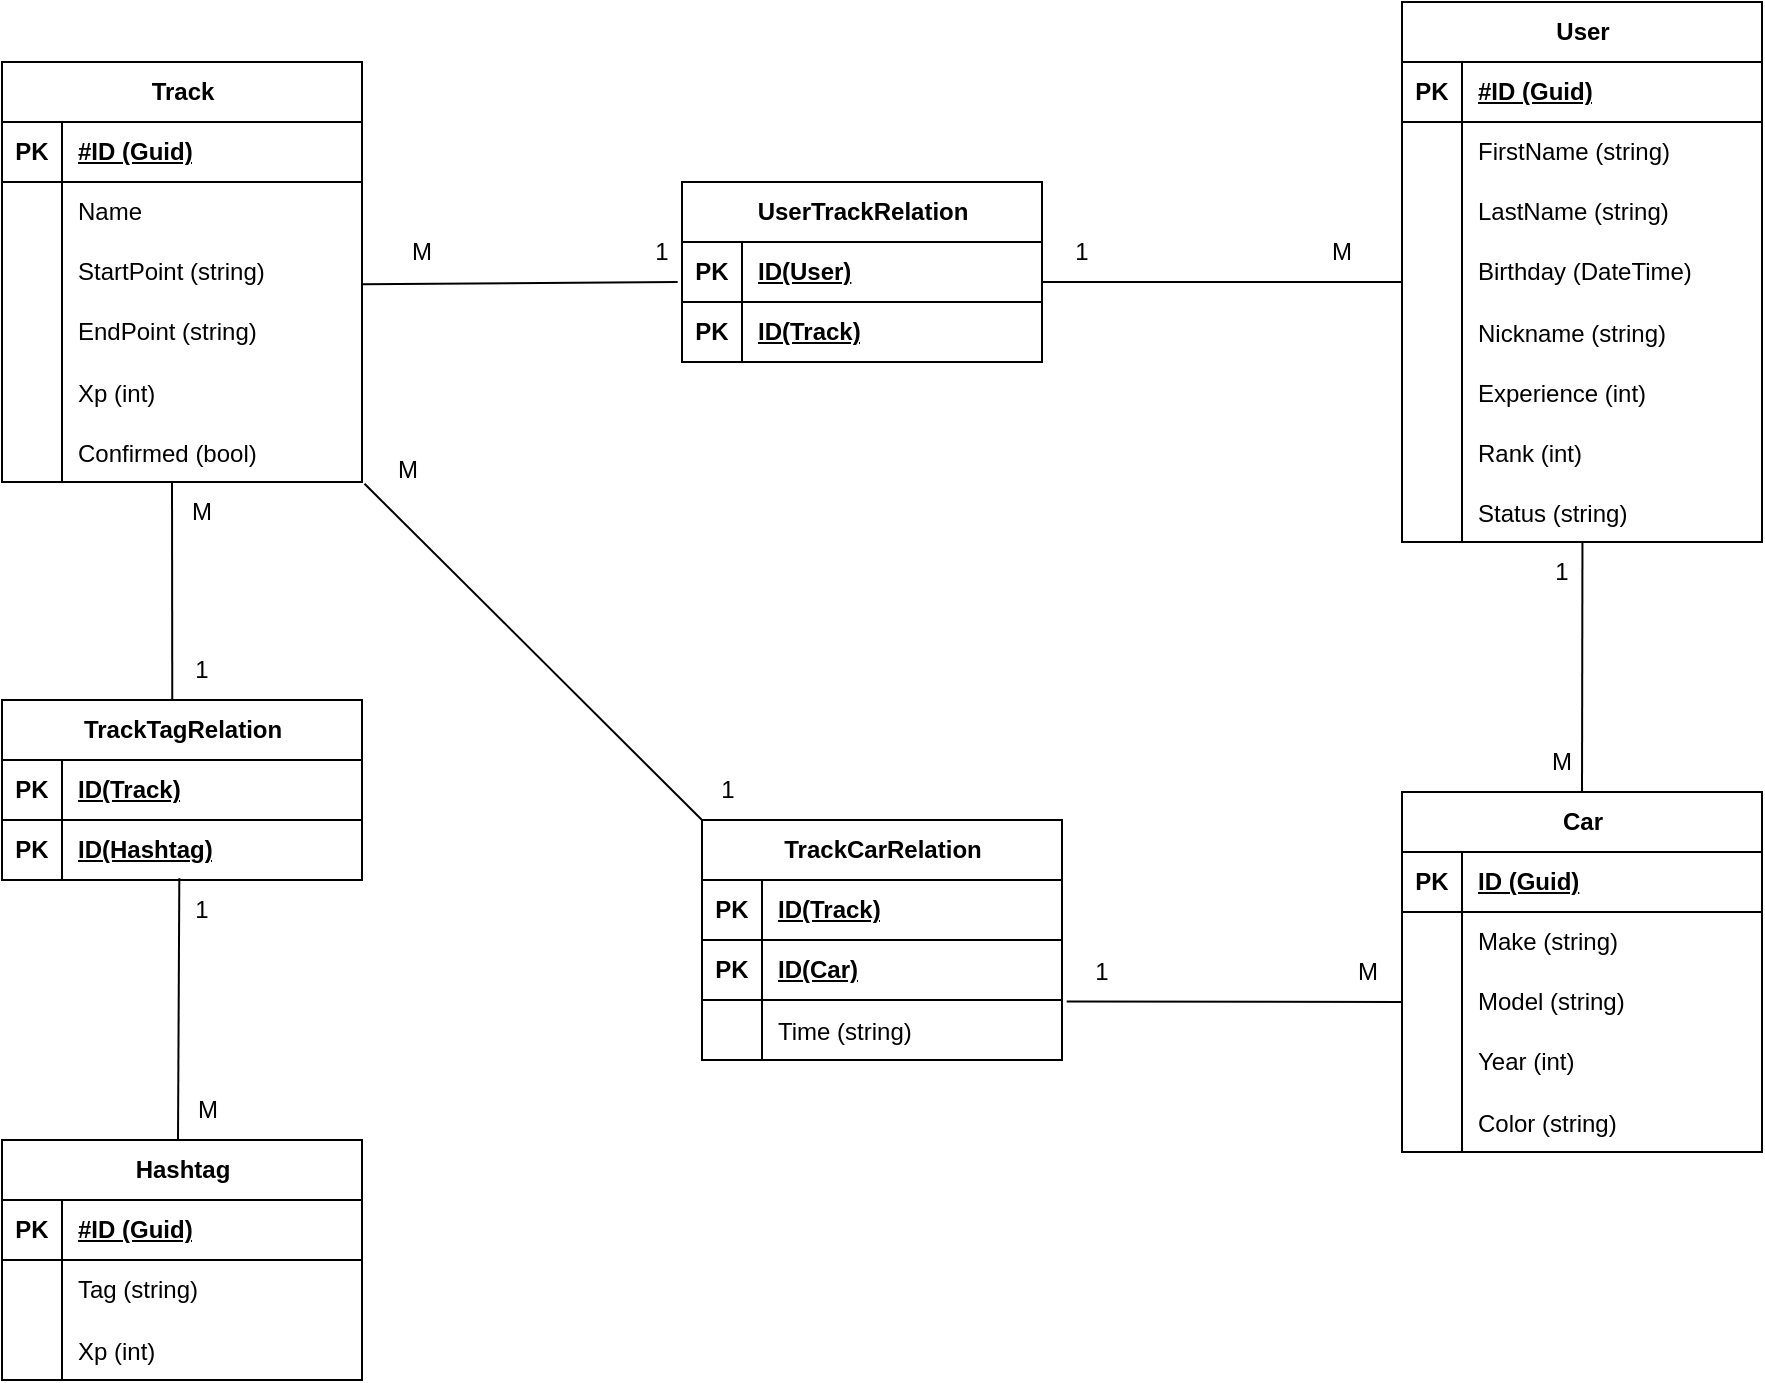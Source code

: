 <mxfile version="22.1.11" type="device">
  <diagram name="Pagină-1" id="ugL_ovDFjnaVIt7tFasv">
    <mxGraphModel dx="1500" dy="757" grid="1" gridSize="10" guides="1" tooltips="1" connect="1" arrows="1" fold="1" page="1" pageScale="1" pageWidth="1654" pageHeight="2336" math="0" shadow="0">
      <root>
        <mxCell id="0" />
        <mxCell id="1" parent="0" />
        <mxCell id="c0thV5aDV56CjZt5dfQd-1" value="User" style="shape=table;startSize=30;container=1;collapsible=1;childLayout=tableLayout;fixedRows=1;rowLines=0;fontStyle=1;align=center;resizeLast=1;html=1;" parent="1" vertex="1">
          <mxGeometry x="1087" y="881" width="180" height="270" as="geometry" />
        </mxCell>
        <mxCell id="c0thV5aDV56CjZt5dfQd-2" value="" style="shape=tableRow;horizontal=0;startSize=0;swimlaneHead=0;swimlaneBody=0;fillColor=none;collapsible=0;dropTarget=0;points=[[0,0.5],[1,0.5]];portConstraint=eastwest;top=0;left=0;right=0;bottom=1;" parent="c0thV5aDV56CjZt5dfQd-1" vertex="1">
          <mxGeometry y="30" width="180" height="30" as="geometry" />
        </mxCell>
        <mxCell id="c0thV5aDV56CjZt5dfQd-3" value="PK" style="shape=partialRectangle;connectable=0;fillColor=none;top=0;left=0;bottom=0;right=0;fontStyle=1;overflow=hidden;whiteSpace=wrap;html=1;" parent="c0thV5aDV56CjZt5dfQd-2" vertex="1">
          <mxGeometry width="30" height="30" as="geometry">
            <mxRectangle width="30" height="30" as="alternateBounds" />
          </mxGeometry>
        </mxCell>
        <mxCell id="c0thV5aDV56CjZt5dfQd-4" value="#ID (Guid)" style="shape=partialRectangle;connectable=0;fillColor=none;top=0;left=0;bottom=0;right=0;align=left;spacingLeft=6;fontStyle=5;overflow=hidden;whiteSpace=wrap;html=1;" parent="c0thV5aDV56CjZt5dfQd-2" vertex="1">
          <mxGeometry x="30" width="150" height="30" as="geometry">
            <mxRectangle width="150" height="30" as="alternateBounds" />
          </mxGeometry>
        </mxCell>
        <mxCell id="c0thV5aDV56CjZt5dfQd-5" value="" style="shape=tableRow;horizontal=0;startSize=0;swimlaneHead=0;swimlaneBody=0;fillColor=none;collapsible=0;dropTarget=0;points=[[0,0.5],[1,0.5]];portConstraint=eastwest;top=0;left=0;right=0;bottom=0;" parent="c0thV5aDV56CjZt5dfQd-1" vertex="1">
          <mxGeometry y="60" width="180" height="30" as="geometry" />
        </mxCell>
        <mxCell id="c0thV5aDV56CjZt5dfQd-6" value="" style="shape=partialRectangle;connectable=0;fillColor=none;top=0;left=0;bottom=0;right=0;editable=1;overflow=hidden;whiteSpace=wrap;html=1;" parent="c0thV5aDV56CjZt5dfQd-5" vertex="1">
          <mxGeometry width="30" height="30" as="geometry">
            <mxRectangle width="30" height="30" as="alternateBounds" />
          </mxGeometry>
        </mxCell>
        <mxCell id="c0thV5aDV56CjZt5dfQd-7" value="FirstName (string)" style="shape=partialRectangle;connectable=0;fillColor=none;top=0;left=0;bottom=0;right=0;align=left;spacingLeft=6;overflow=hidden;whiteSpace=wrap;html=1;" parent="c0thV5aDV56CjZt5dfQd-5" vertex="1">
          <mxGeometry x="30" width="150" height="30" as="geometry">
            <mxRectangle width="150" height="30" as="alternateBounds" />
          </mxGeometry>
        </mxCell>
        <mxCell id="c0thV5aDV56CjZt5dfQd-8" value="" style="shape=tableRow;horizontal=0;startSize=0;swimlaneHead=0;swimlaneBody=0;fillColor=none;collapsible=0;dropTarget=0;points=[[0,0.5],[1,0.5]];portConstraint=eastwest;top=0;left=0;right=0;bottom=0;" parent="c0thV5aDV56CjZt5dfQd-1" vertex="1">
          <mxGeometry y="90" width="180" height="30" as="geometry" />
        </mxCell>
        <mxCell id="c0thV5aDV56CjZt5dfQd-9" value="" style="shape=partialRectangle;connectable=0;fillColor=none;top=0;left=0;bottom=0;right=0;editable=1;overflow=hidden;whiteSpace=wrap;html=1;" parent="c0thV5aDV56CjZt5dfQd-8" vertex="1">
          <mxGeometry width="30" height="30" as="geometry">
            <mxRectangle width="30" height="30" as="alternateBounds" />
          </mxGeometry>
        </mxCell>
        <mxCell id="c0thV5aDV56CjZt5dfQd-10" value="LastName (string)" style="shape=partialRectangle;connectable=0;fillColor=none;top=0;left=0;bottom=0;right=0;align=left;spacingLeft=6;overflow=hidden;whiteSpace=wrap;html=1;" parent="c0thV5aDV56CjZt5dfQd-8" vertex="1">
          <mxGeometry x="30" width="150" height="30" as="geometry">
            <mxRectangle width="150" height="30" as="alternateBounds" />
          </mxGeometry>
        </mxCell>
        <mxCell id="c0thV5aDV56CjZt5dfQd-11" value="" style="shape=tableRow;horizontal=0;startSize=0;swimlaneHead=0;swimlaneBody=0;fillColor=none;collapsible=0;dropTarget=0;points=[[0,0.5],[1,0.5]];portConstraint=eastwest;top=0;left=0;right=0;bottom=0;" parent="c0thV5aDV56CjZt5dfQd-1" vertex="1">
          <mxGeometry y="120" width="180" height="30" as="geometry" />
        </mxCell>
        <mxCell id="c0thV5aDV56CjZt5dfQd-12" value="" style="shape=partialRectangle;connectable=0;fillColor=none;top=0;left=0;bottom=0;right=0;editable=1;overflow=hidden;whiteSpace=wrap;html=1;" parent="c0thV5aDV56CjZt5dfQd-11" vertex="1">
          <mxGeometry width="30" height="30" as="geometry">
            <mxRectangle width="30" height="30" as="alternateBounds" />
          </mxGeometry>
        </mxCell>
        <mxCell id="c0thV5aDV56CjZt5dfQd-13" value="Birthday (DateTime)" style="shape=partialRectangle;connectable=0;fillColor=none;top=0;left=0;bottom=0;right=0;align=left;spacingLeft=6;overflow=hidden;whiteSpace=wrap;html=1;" parent="c0thV5aDV56CjZt5dfQd-11" vertex="1">
          <mxGeometry x="30" width="150" height="30" as="geometry">
            <mxRectangle width="150" height="30" as="alternateBounds" />
          </mxGeometry>
        </mxCell>
        <mxCell id="c0thV5aDV56CjZt5dfQd-14" value="" style="shape=tableRow;horizontal=0;startSize=0;swimlaneHead=0;swimlaneBody=0;fillColor=none;collapsible=0;dropTarget=0;points=[[0,0.5],[1,0.5]];portConstraint=eastwest;top=0;left=0;right=0;bottom=0;" parent="c0thV5aDV56CjZt5dfQd-1" vertex="1">
          <mxGeometry y="150" width="180" height="30" as="geometry" />
        </mxCell>
        <mxCell id="c0thV5aDV56CjZt5dfQd-15" value="" style="shape=partialRectangle;connectable=0;fillColor=none;top=0;left=0;bottom=0;right=0;editable=1;overflow=hidden;" parent="c0thV5aDV56CjZt5dfQd-14" vertex="1">
          <mxGeometry width="30" height="30" as="geometry">
            <mxRectangle width="30" height="30" as="alternateBounds" />
          </mxGeometry>
        </mxCell>
        <mxCell id="c0thV5aDV56CjZt5dfQd-16" value="Nickname (string)" style="shape=partialRectangle;connectable=0;fillColor=none;top=0;left=0;bottom=0;right=0;align=left;spacingLeft=6;overflow=hidden;" parent="c0thV5aDV56CjZt5dfQd-14" vertex="1">
          <mxGeometry x="30" width="150" height="30" as="geometry">
            <mxRectangle width="150" height="30" as="alternateBounds" />
          </mxGeometry>
        </mxCell>
        <mxCell id="c0thV5aDV56CjZt5dfQd-17" value="" style="shape=tableRow;horizontal=0;startSize=0;swimlaneHead=0;swimlaneBody=0;fillColor=none;collapsible=0;dropTarget=0;points=[[0,0.5],[1,0.5]];portConstraint=eastwest;top=0;left=0;right=0;bottom=0;" parent="c0thV5aDV56CjZt5dfQd-1" vertex="1">
          <mxGeometry y="180" width="180" height="30" as="geometry" />
        </mxCell>
        <mxCell id="c0thV5aDV56CjZt5dfQd-18" value="" style="shape=partialRectangle;connectable=0;fillColor=none;top=0;left=0;bottom=0;right=0;editable=1;overflow=hidden;" parent="c0thV5aDV56CjZt5dfQd-17" vertex="1">
          <mxGeometry width="30" height="30" as="geometry">
            <mxRectangle width="30" height="30" as="alternateBounds" />
          </mxGeometry>
        </mxCell>
        <mxCell id="c0thV5aDV56CjZt5dfQd-19" value="Experience (int)" style="shape=partialRectangle;connectable=0;fillColor=none;top=0;left=0;bottom=0;right=0;align=left;spacingLeft=6;overflow=hidden;" parent="c0thV5aDV56CjZt5dfQd-17" vertex="1">
          <mxGeometry x="30" width="150" height="30" as="geometry">
            <mxRectangle width="150" height="30" as="alternateBounds" />
          </mxGeometry>
        </mxCell>
        <mxCell id="c0thV5aDV56CjZt5dfQd-20" value="" style="shape=tableRow;horizontal=0;startSize=0;swimlaneHead=0;swimlaneBody=0;fillColor=none;collapsible=0;dropTarget=0;points=[[0,0.5],[1,0.5]];portConstraint=eastwest;top=0;left=0;right=0;bottom=0;" parent="c0thV5aDV56CjZt5dfQd-1" vertex="1">
          <mxGeometry y="210" width="180" height="30" as="geometry" />
        </mxCell>
        <mxCell id="c0thV5aDV56CjZt5dfQd-21" value="" style="shape=partialRectangle;connectable=0;fillColor=none;top=0;left=0;bottom=0;right=0;editable=1;overflow=hidden;" parent="c0thV5aDV56CjZt5dfQd-20" vertex="1">
          <mxGeometry width="30" height="30" as="geometry">
            <mxRectangle width="30" height="30" as="alternateBounds" />
          </mxGeometry>
        </mxCell>
        <mxCell id="c0thV5aDV56CjZt5dfQd-22" value="Rank (int)" style="shape=partialRectangle;connectable=0;fillColor=none;top=0;left=0;bottom=0;right=0;align=left;spacingLeft=6;overflow=hidden;" parent="c0thV5aDV56CjZt5dfQd-20" vertex="1">
          <mxGeometry x="30" width="150" height="30" as="geometry">
            <mxRectangle width="150" height="30" as="alternateBounds" />
          </mxGeometry>
        </mxCell>
        <mxCell id="c0thV5aDV56CjZt5dfQd-23" value="" style="shape=tableRow;horizontal=0;startSize=0;swimlaneHead=0;swimlaneBody=0;fillColor=none;collapsible=0;dropTarget=0;points=[[0,0.5],[1,0.5]];portConstraint=eastwest;top=0;left=0;right=0;bottom=0;" parent="c0thV5aDV56CjZt5dfQd-1" vertex="1">
          <mxGeometry y="240" width="180" height="30" as="geometry" />
        </mxCell>
        <mxCell id="c0thV5aDV56CjZt5dfQd-24" value="" style="shape=partialRectangle;connectable=0;fillColor=none;top=0;left=0;bottom=0;right=0;editable=1;overflow=hidden;" parent="c0thV5aDV56CjZt5dfQd-23" vertex="1">
          <mxGeometry width="30" height="30" as="geometry">
            <mxRectangle width="30" height="30" as="alternateBounds" />
          </mxGeometry>
        </mxCell>
        <mxCell id="c0thV5aDV56CjZt5dfQd-25" value="Status (string)" style="shape=partialRectangle;connectable=0;fillColor=none;top=0;left=0;bottom=0;right=0;align=left;spacingLeft=6;overflow=hidden;" parent="c0thV5aDV56CjZt5dfQd-23" vertex="1">
          <mxGeometry x="30" width="150" height="30" as="geometry">
            <mxRectangle width="150" height="30" as="alternateBounds" />
          </mxGeometry>
        </mxCell>
        <mxCell id="c0thV5aDV56CjZt5dfQd-26" value="Track" style="shape=table;startSize=30;container=1;collapsible=1;childLayout=tableLayout;fixedRows=1;rowLines=0;fontStyle=1;align=center;resizeLast=1;html=1;" parent="1" vertex="1">
          <mxGeometry x="387" y="911" width="180" height="210" as="geometry" />
        </mxCell>
        <mxCell id="c0thV5aDV56CjZt5dfQd-27" value="" style="shape=tableRow;horizontal=0;startSize=0;swimlaneHead=0;swimlaneBody=0;fillColor=none;collapsible=0;dropTarget=0;points=[[0,0.5],[1,0.5]];portConstraint=eastwest;top=0;left=0;right=0;bottom=1;" parent="c0thV5aDV56CjZt5dfQd-26" vertex="1">
          <mxGeometry y="30" width="180" height="30" as="geometry" />
        </mxCell>
        <mxCell id="c0thV5aDV56CjZt5dfQd-28" value="PK" style="shape=partialRectangle;connectable=0;fillColor=none;top=0;left=0;bottom=0;right=0;fontStyle=1;overflow=hidden;whiteSpace=wrap;html=1;" parent="c0thV5aDV56CjZt5dfQd-27" vertex="1">
          <mxGeometry width="30" height="30" as="geometry">
            <mxRectangle width="30" height="30" as="alternateBounds" />
          </mxGeometry>
        </mxCell>
        <mxCell id="c0thV5aDV56CjZt5dfQd-29" value="#ID (Guid)" style="shape=partialRectangle;connectable=0;fillColor=none;top=0;left=0;bottom=0;right=0;align=left;spacingLeft=6;fontStyle=5;overflow=hidden;whiteSpace=wrap;html=1;" parent="c0thV5aDV56CjZt5dfQd-27" vertex="1">
          <mxGeometry x="30" width="150" height="30" as="geometry">
            <mxRectangle width="150" height="30" as="alternateBounds" />
          </mxGeometry>
        </mxCell>
        <mxCell id="c0thV5aDV56CjZt5dfQd-30" value="" style="shape=tableRow;horizontal=0;startSize=0;swimlaneHead=0;swimlaneBody=0;fillColor=none;collapsible=0;dropTarget=0;points=[[0,0.5],[1,0.5]];portConstraint=eastwest;top=0;left=0;right=0;bottom=0;" parent="c0thV5aDV56CjZt5dfQd-26" vertex="1">
          <mxGeometry y="60" width="180" height="30" as="geometry" />
        </mxCell>
        <mxCell id="c0thV5aDV56CjZt5dfQd-31" value="" style="shape=partialRectangle;connectable=0;fillColor=none;top=0;left=0;bottom=0;right=0;editable=1;overflow=hidden;whiteSpace=wrap;html=1;" parent="c0thV5aDV56CjZt5dfQd-30" vertex="1">
          <mxGeometry width="30" height="30" as="geometry">
            <mxRectangle width="30" height="30" as="alternateBounds" />
          </mxGeometry>
        </mxCell>
        <mxCell id="c0thV5aDV56CjZt5dfQd-32" value="Name" style="shape=partialRectangle;connectable=0;fillColor=none;top=0;left=0;bottom=0;right=0;align=left;spacingLeft=6;overflow=hidden;whiteSpace=wrap;html=1;" parent="c0thV5aDV56CjZt5dfQd-30" vertex="1">
          <mxGeometry x="30" width="150" height="30" as="geometry">
            <mxRectangle width="150" height="30" as="alternateBounds" />
          </mxGeometry>
        </mxCell>
        <mxCell id="c0thV5aDV56CjZt5dfQd-33" value="" style="shape=tableRow;horizontal=0;startSize=0;swimlaneHead=0;swimlaneBody=0;fillColor=none;collapsible=0;dropTarget=0;points=[[0,0.5],[1,0.5]];portConstraint=eastwest;top=0;left=0;right=0;bottom=0;" parent="c0thV5aDV56CjZt5dfQd-26" vertex="1">
          <mxGeometry y="90" width="180" height="30" as="geometry" />
        </mxCell>
        <mxCell id="c0thV5aDV56CjZt5dfQd-34" value="" style="shape=partialRectangle;connectable=0;fillColor=none;top=0;left=0;bottom=0;right=0;editable=1;overflow=hidden;whiteSpace=wrap;html=1;" parent="c0thV5aDV56CjZt5dfQd-33" vertex="1">
          <mxGeometry width="30" height="30" as="geometry">
            <mxRectangle width="30" height="30" as="alternateBounds" />
          </mxGeometry>
        </mxCell>
        <mxCell id="c0thV5aDV56CjZt5dfQd-35" value="StartPoint (string)" style="shape=partialRectangle;connectable=0;fillColor=none;top=0;left=0;bottom=0;right=0;align=left;spacingLeft=6;overflow=hidden;whiteSpace=wrap;html=1;" parent="c0thV5aDV56CjZt5dfQd-33" vertex="1">
          <mxGeometry x="30" width="150" height="30" as="geometry">
            <mxRectangle width="150" height="30" as="alternateBounds" />
          </mxGeometry>
        </mxCell>
        <mxCell id="c0thV5aDV56CjZt5dfQd-36" value="" style="shape=tableRow;horizontal=0;startSize=0;swimlaneHead=0;swimlaneBody=0;fillColor=none;collapsible=0;dropTarget=0;points=[[0,0.5],[1,0.5]];portConstraint=eastwest;top=0;left=0;right=0;bottom=0;" parent="c0thV5aDV56CjZt5dfQd-26" vertex="1">
          <mxGeometry y="120" width="180" height="30" as="geometry" />
        </mxCell>
        <mxCell id="c0thV5aDV56CjZt5dfQd-37" value="" style="shape=partialRectangle;connectable=0;fillColor=none;top=0;left=0;bottom=0;right=0;editable=1;overflow=hidden;whiteSpace=wrap;html=1;" parent="c0thV5aDV56CjZt5dfQd-36" vertex="1">
          <mxGeometry width="30" height="30" as="geometry">
            <mxRectangle width="30" height="30" as="alternateBounds" />
          </mxGeometry>
        </mxCell>
        <mxCell id="c0thV5aDV56CjZt5dfQd-38" value="EndPoint (string)" style="shape=partialRectangle;connectable=0;fillColor=none;top=0;left=0;bottom=0;right=0;align=left;spacingLeft=6;overflow=hidden;whiteSpace=wrap;html=1;" parent="c0thV5aDV56CjZt5dfQd-36" vertex="1">
          <mxGeometry x="30" width="150" height="30" as="geometry">
            <mxRectangle width="150" height="30" as="alternateBounds" />
          </mxGeometry>
        </mxCell>
        <mxCell id="c0thV5aDV56CjZt5dfQd-39" value="" style="shape=tableRow;horizontal=0;startSize=0;swimlaneHead=0;swimlaneBody=0;fillColor=none;collapsible=0;dropTarget=0;points=[[0,0.5],[1,0.5]];portConstraint=eastwest;top=0;left=0;right=0;bottom=0;" parent="c0thV5aDV56CjZt5dfQd-26" vertex="1">
          <mxGeometry y="150" width="180" height="30" as="geometry" />
        </mxCell>
        <mxCell id="c0thV5aDV56CjZt5dfQd-40" value="" style="shape=partialRectangle;connectable=0;fillColor=none;top=0;left=0;bottom=0;right=0;editable=1;overflow=hidden;" parent="c0thV5aDV56CjZt5dfQd-39" vertex="1">
          <mxGeometry width="30" height="30" as="geometry">
            <mxRectangle width="30" height="30" as="alternateBounds" />
          </mxGeometry>
        </mxCell>
        <mxCell id="c0thV5aDV56CjZt5dfQd-41" value="Xp (int)" style="shape=partialRectangle;connectable=0;fillColor=none;top=0;left=0;bottom=0;right=0;align=left;spacingLeft=6;overflow=hidden;" parent="c0thV5aDV56CjZt5dfQd-39" vertex="1">
          <mxGeometry x="30" width="150" height="30" as="geometry">
            <mxRectangle width="150" height="30" as="alternateBounds" />
          </mxGeometry>
        </mxCell>
        <mxCell id="c0thV5aDV56CjZt5dfQd-42" value="" style="shape=tableRow;horizontal=0;startSize=0;swimlaneHead=0;swimlaneBody=0;fillColor=none;collapsible=0;dropTarget=0;points=[[0,0.5],[1,0.5]];portConstraint=eastwest;top=0;left=0;right=0;bottom=0;" parent="c0thV5aDV56CjZt5dfQd-26" vertex="1">
          <mxGeometry y="180" width="180" height="30" as="geometry" />
        </mxCell>
        <mxCell id="c0thV5aDV56CjZt5dfQd-43" value="" style="shape=partialRectangle;connectable=0;fillColor=none;top=0;left=0;bottom=0;right=0;editable=1;overflow=hidden;" parent="c0thV5aDV56CjZt5dfQd-42" vertex="1">
          <mxGeometry width="30" height="30" as="geometry">
            <mxRectangle width="30" height="30" as="alternateBounds" />
          </mxGeometry>
        </mxCell>
        <mxCell id="c0thV5aDV56CjZt5dfQd-44" value="Confirmed (bool)" style="shape=partialRectangle;connectable=0;fillColor=none;top=0;left=0;bottom=0;right=0;align=left;spacingLeft=6;overflow=hidden;" parent="c0thV5aDV56CjZt5dfQd-42" vertex="1">
          <mxGeometry x="30" width="150" height="30" as="geometry">
            <mxRectangle width="150" height="30" as="alternateBounds" />
          </mxGeometry>
        </mxCell>
        <mxCell id="c0thV5aDV56CjZt5dfQd-45" value="Hashtag" style="shape=table;startSize=30;container=1;collapsible=1;childLayout=tableLayout;fixedRows=1;rowLines=0;fontStyle=1;align=center;resizeLast=1;html=1;" parent="1" vertex="1">
          <mxGeometry x="387" y="1450" width="180" height="120" as="geometry" />
        </mxCell>
        <mxCell id="c0thV5aDV56CjZt5dfQd-46" value="" style="shape=tableRow;horizontal=0;startSize=0;swimlaneHead=0;swimlaneBody=0;fillColor=none;collapsible=0;dropTarget=0;points=[[0,0.5],[1,0.5]];portConstraint=eastwest;top=0;left=0;right=0;bottom=1;" parent="c0thV5aDV56CjZt5dfQd-45" vertex="1">
          <mxGeometry y="30" width="180" height="30" as="geometry" />
        </mxCell>
        <mxCell id="c0thV5aDV56CjZt5dfQd-47" value="PK" style="shape=partialRectangle;connectable=0;fillColor=none;top=0;left=0;bottom=0;right=0;fontStyle=1;overflow=hidden;whiteSpace=wrap;html=1;" parent="c0thV5aDV56CjZt5dfQd-46" vertex="1">
          <mxGeometry width="30" height="30" as="geometry">
            <mxRectangle width="30" height="30" as="alternateBounds" />
          </mxGeometry>
        </mxCell>
        <mxCell id="c0thV5aDV56CjZt5dfQd-48" value="#ID (Guid)" style="shape=partialRectangle;connectable=0;fillColor=none;top=0;left=0;bottom=0;right=0;align=left;spacingLeft=6;fontStyle=5;overflow=hidden;whiteSpace=wrap;html=1;" parent="c0thV5aDV56CjZt5dfQd-46" vertex="1">
          <mxGeometry x="30" width="150" height="30" as="geometry">
            <mxRectangle width="150" height="30" as="alternateBounds" />
          </mxGeometry>
        </mxCell>
        <mxCell id="c0thV5aDV56CjZt5dfQd-49" value="" style="shape=tableRow;horizontal=0;startSize=0;swimlaneHead=0;swimlaneBody=0;fillColor=none;collapsible=0;dropTarget=0;points=[[0,0.5],[1,0.5]];portConstraint=eastwest;top=0;left=0;right=0;bottom=0;" parent="c0thV5aDV56CjZt5dfQd-45" vertex="1">
          <mxGeometry y="60" width="180" height="30" as="geometry" />
        </mxCell>
        <mxCell id="c0thV5aDV56CjZt5dfQd-50" value="" style="shape=partialRectangle;connectable=0;fillColor=none;top=0;left=0;bottom=0;right=0;editable=1;overflow=hidden;whiteSpace=wrap;html=1;" parent="c0thV5aDV56CjZt5dfQd-49" vertex="1">
          <mxGeometry width="30" height="30" as="geometry">
            <mxRectangle width="30" height="30" as="alternateBounds" />
          </mxGeometry>
        </mxCell>
        <mxCell id="c0thV5aDV56CjZt5dfQd-51" value="Tag (string)" style="shape=partialRectangle;connectable=0;fillColor=none;top=0;left=0;bottom=0;right=0;align=left;spacingLeft=6;overflow=hidden;whiteSpace=wrap;html=1;" parent="c0thV5aDV56CjZt5dfQd-49" vertex="1">
          <mxGeometry x="30" width="150" height="30" as="geometry">
            <mxRectangle width="150" height="30" as="alternateBounds" />
          </mxGeometry>
        </mxCell>
        <mxCell id="gei6ML4wOLTJR0FKWbF_-1" value="" style="shape=tableRow;horizontal=0;startSize=0;swimlaneHead=0;swimlaneBody=0;fillColor=none;collapsible=0;dropTarget=0;points=[[0,0.5],[1,0.5]];portConstraint=eastwest;top=0;left=0;right=0;bottom=0;" parent="c0thV5aDV56CjZt5dfQd-45" vertex="1">
          <mxGeometry y="90" width="180" height="30" as="geometry" />
        </mxCell>
        <mxCell id="gei6ML4wOLTJR0FKWbF_-2" value="" style="shape=partialRectangle;connectable=0;fillColor=none;top=0;left=0;bottom=0;right=0;editable=1;overflow=hidden;" parent="gei6ML4wOLTJR0FKWbF_-1" vertex="1">
          <mxGeometry width="30" height="30" as="geometry">
            <mxRectangle width="30" height="30" as="alternateBounds" />
          </mxGeometry>
        </mxCell>
        <mxCell id="gei6ML4wOLTJR0FKWbF_-3" value="Xp (int)" style="shape=partialRectangle;connectable=0;fillColor=none;top=0;left=0;bottom=0;right=0;align=left;spacingLeft=6;overflow=hidden;" parent="gei6ML4wOLTJR0FKWbF_-1" vertex="1">
          <mxGeometry x="30" width="150" height="30" as="geometry">
            <mxRectangle width="150" height="30" as="alternateBounds" />
          </mxGeometry>
        </mxCell>
        <mxCell id="c0thV5aDV56CjZt5dfQd-58" value="Car" style="shape=table;startSize=30;container=1;collapsible=1;childLayout=tableLayout;fixedRows=1;rowLines=0;fontStyle=1;align=center;resizeLast=1;html=1;" parent="1" vertex="1">
          <mxGeometry x="1087" y="1276" width="180" height="180" as="geometry" />
        </mxCell>
        <mxCell id="c0thV5aDV56CjZt5dfQd-59" value="" style="shape=tableRow;horizontal=0;startSize=0;swimlaneHead=0;swimlaneBody=0;fillColor=none;collapsible=0;dropTarget=0;points=[[0,0.5],[1,0.5]];portConstraint=eastwest;top=0;left=0;right=0;bottom=1;" parent="c0thV5aDV56CjZt5dfQd-58" vertex="1">
          <mxGeometry y="30" width="180" height="30" as="geometry" />
        </mxCell>
        <mxCell id="c0thV5aDV56CjZt5dfQd-60" value="PK" style="shape=partialRectangle;connectable=0;fillColor=none;top=0;left=0;bottom=0;right=0;fontStyle=1;overflow=hidden;whiteSpace=wrap;html=1;" parent="c0thV5aDV56CjZt5dfQd-59" vertex="1">
          <mxGeometry width="30" height="30" as="geometry">
            <mxRectangle width="30" height="30" as="alternateBounds" />
          </mxGeometry>
        </mxCell>
        <mxCell id="c0thV5aDV56CjZt5dfQd-61" value="ID (Guid)" style="shape=partialRectangle;connectable=0;fillColor=none;top=0;left=0;bottom=0;right=0;align=left;spacingLeft=6;fontStyle=5;overflow=hidden;whiteSpace=wrap;html=1;" parent="c0thV5aDV56CjZt5dfQd-59" vertex="1">
          <mxGeometry x="30" width="150" height="30" as="geometry">
            <mxRectangle width="150" height="30" as="alternateBounds" />
          </mxGeometry>
        </mxCell>
        <mxCell id="c0thV5aDV56CjZt5dfQd-62" value="" style="shape=tableRow;horizontal=0;startSize=0;swimlaneHead=0;swimlaneBody=0;fillColor=none;collapsible=0;dropTarget=0;points=[[0,0.5],[1,0.5]];portConstraint=eastwest;top=0;left=0;right=0;bottom=0;" parent="c0thV5aDV56CjZt5dfQd-58" vertex="1">
          <mxGeometry y="60" width="180" height="30" as="geometry" />
        </mxCell>
        <mxCell id="c0thV5aDV56CjZt5dfQd-63" value="" style="shape=partialRectangle;connectable=0;fillColor=none;top=0;left=0;bottom=0;right=0;editable=1;overflow=hidden;whiteSpace=wrap;html=1;" parent="c0thV5aDV56CjZt5dfQd-62" vertex="1">
          <mxGeometry width="30" height="30" as="geometry">
            <mxRectangle width="30" height="30" as="alternateBounds" />
          </mxGeometry>
        </mxCell>
        <mxCell id="c0thV5aDV56CjZt5dfQd-64" value="Make (string)" style="shape=partialRectangle;connectable=0;fillColor=none;top=0;left=0;bottom=0;right=0;align=left;spacingLeft=6;overflow=hidden;whiteSpace=wrap;html=1;" parent="c0thV5aDV56CjZt5dfQd-62" vertex="1">
          <mxGeometry x="30" width="150" height="30" as="geometry">
            <mxRectangle width="150" height="30" as="alternateBounds" />
          </mxGeometry>
        </mxCell>
        <mxCell id="c0thV5aDV56CjZt5dfQd-65" value="" style="shape=tableRow;horizontal=0;startSize=0;swimlaneHead=0;swimlaneBody=0;fillColor=none;collapsible=0;dropTarget=0;points=[[0,0.5],[1,0.5]];portConstraint=eastwest;top=0;left=0;right=0;bottom=0;" parent="c0thV5aDV56CjZt5dfQd-58" vertex="1">
          <mxGeometry y="90" width="180" height="30" as="geometry" />
        </mxCell>
        <mxCell id="c0thV5aDV56CjZt5dfQd-66" value="" style="shape=partialRectangle;connectable=0;fillColor=none;top=0;left=0;bottom=0;right=0;editable=1;overflow=hidden;whiteSpace=wrap;html=1;" parent="c0thV5aDV56CjZt5dfQd-65" vertex="1">
          <mxGeometry width="30" height="30" as="geometry">
            <mxRectangle width="30" height="30" as="alternateBounds" />
          </mxGeometry>
        </mxCell>
        <mxCell id="c0thV5aDV56CjZt5dfQd-67" value="Model (string)" style="shape=partialRectangle;connectable=0;fillColor=none;top=0;left=0;bottom=0;right=0;align=left;spacingLeft=6;overflow=hidden;whiteSpace=wrap;html=1;" parent="c0thV5aDV56CjZt5dfQd-65" vertex="1">
          <mxGeometry x="30" width="150" height="30" as="geometry">
            <mxRectangle width="150" height="30" as="alternateBounds" />
          </mxGeometry>
        </mxCell>
        <mxCell id="c0thV5aDV56CjZt5dfQd-68" value="" style="shape=tableRow;horizontal=0;startSize=0;swimlaneHead=0;swimlaneBody=0;fillColor=none;collapsible=0;dropTarget=0;points=[[0,0.5],[1,0.5]];portConstraint=eastwest;top=0;left=0;right=0;bottom=0;" parent="c0thV5aDV56CjZt5dfQd-58" vertex="1">
          <mxGeometry y="120" width="180" height="30" as="geometry" />
        </mxCell>
        <mxCell id="c0thV5aDV56CjZt5dfQd-69" value="" style="shape=partialRectangle;connectable=0;fillColor=none;top=0;left=0;bottom=0;right=0;editable=1;overflow=hidden;whiteSpace=wrap;html=1;" parent="c0thV5aDV56CjZt5dfQd-68" vertex="1">
          <mxGeometry width="30" height="30" as="geometry">
            <mxRectangle width="30" height="30" as="alternateBounds" />
          </mxGeometry>
        </mxCell>
        <mxCell id="c0thV5aDV56CjZt5dfQd-70" value="Year (int)" style="shape=partialRectangle;connectable=0;fillColor=none;top=0;left=0;bottom=0;right=0;align=left;spacingLeft=6;overflow=hidden;whiteSpace=wrap;html=1;" parent="c0thV5aDV56CjZt5dfQd-68" vertex="1">
          <mxGeometry x="30" width="150" height="30" as="geometry">
            <mxRectangle width="150" height="30" as="alternateBounds" />
          </mxGeometry>
        </mxCell>
        <mxCell id="c0thV5aDV56CjZt5dfQd-71" value="" style="shape=tableRow;horizontal=0;startSize=0;swimlaneHead=0;swimlaneBody=0;fillColor=none;collapsible=0;dropTarget=0;points=[[0,0.5],[1,0.5]];portConstraint=eastwest;top=0;left=0;right=0;bottom=0;" parent="c0thV5aDV56CjZt5dfQd-58" vertex="1">
          <mxGeometry y="150" width="180" height="30" as="geometry" />
        </mxCell>
        <mxCell id="c0thV5aDV56CjZt5dfQd-72" value="" style="shape=partialRectangle;connectable=0;fillColor=none;top=0;left=0;bottom=0;right=0;editable=1;overflow=hidden;" parent="c0thV5aDV56CjZt5dfQd-71" vertex="1">
          <mxGeometry width="30" height="30" as="geometry">
            <mxRectangle width="30" height="30" as="alternateBounds" />
          </mxGeometry>
        </mxCell>
        <mxCell id="c0thV5aDV56CjZt5dfQd-73" value="Color (string)" style="shape=partialRectangle;connectable=0;fillColor=none;top=0;left=0;bottom=0;right=0;align=left;spacingLeft=6;overflow=hidden;" parent="c0thV5aDV56CjZt5dfQd-71" vertex="1">
          <mxGeometry x="30" width="150" height="30" as="geometry">
            <mxRectangle width="150" height="30" as="alternateBounds" />
          </mxGeometry>
        </mxCell>
        <mxCell id="7JUBg_8FRJ70rVgNCD8o-24" value="UserTrackRelation" style="shape=table;startSize=30;container=1;collapsible=1;childLayout=tableLayout;fixedRows=1;rowLines=0;fontStyle=1;align=center;resizeLast=1;html=1;" parent="1" vertex="1">
          <mxGeometry x="727" y="971" width="180" height="90" as="geometry" />
        </mxCell>
        <mxCell id="7JUBg_8FRJ70rVgNCD8o-25" value="" style="shape=tableRow;horizontal=0;startSize=0;swimlaneHead=0;swimlaneBody=0;fillColor=none;collapsible=0;dropTarget=0;points=[[0,0.5],[1,0.5]];portConstraint=eastwest;top=0;left=0;right=0;bottom=1;" parent="7JUBg_8FRJ70rVgNCD8o-24" vertex="1">
          <mxGeometry y="30" width="180" height="30" as="geometry" />
        </mxCell>
        <mxCell id="7JUBg_8FRJ70rVgNCD8o-26" value="PK" style="shape=partialRectangle;connectable=0;fillColor=none;top=0;left=0;bottom=0;right=0;fontStyle=1;overflow=hidden;whiteSpace=wrap;html=1;" parent="7JUBg_8FRJ70rVgNCD8o-25" vertex="1">
          <mxGeometry width="30" height="30" as="geometry">
            <mxRectangle width="30" height="30" as="alternateBounds" />
          </mxGeometry>
        </mxCell>
        <mxCell id="7JUBg_8FRJ70rVgNCD8o-27" value="ID(User)" style="shape=partialRectangle;connectable=0;fillColor=none;top=0;left=0;bottom=0;right=0;align=left;spacingLeft=6;fontStyle=5;overflow=hidden;whiteSpace=wrap;html=1;" parent="7JUBg_8FRJ70rVgNCD8o-25" vertex="1">
          <mxGeometry x="30" width="150" height="30" as="geometry">
            <mxRectangle width="150" height="30" as="alternateBounds" />
          </mxGeometry>
        </mxCell>
        <mxCell id="7JUBg_8FRJ70rVgNCD8o-28" value="" style="shape=tableRow;horizontal=0;startSize=0;swimlaneHead=0;swimlaneBody=0;fillColor=none;collapsible=0;dropTarget=0;points=[[0,0.5],[1,0.5]];portConstraint=eastwest;top=0;left=0;right=0;bottom=1;" parent="7JUBg_8FRJ70rVgNCD8o-24" vertex="1">
          <mxGeometry y="60" width="180" height="30" as="geometry" />
        </mxCell>
        <mxCell id="7JUBg_8FRJ70rVgNCD8o-29" value="PK" style="shape=partialRectangle;connectable=0;fillColor=none;top=0;left=0;bottom=0;right=0;fontStyle=1;overflow=hidden;whiteSpace=wrap;html=1;" parent="7JUBg_8FRJ70rVgNCD8o-28" vertex="1">
          <mxGeometry width="30" height="30" as="geometry">
            <mxRectangle width="30" height="30" as="alternateBounds" />
          </mxGeometry>
        </mxCell>
        <mxCell id="7JUBg_8FRJ70rVgNCD8o-30" value="ID(Track)" style="shape=partialRectangle;connectable=0;fillColor=none;top=0;left=0;bottom=0;right=0;align=left;spacingLeft=6;fontStyle=5;overflow=hidden;whiteSpace=wrap;html=1;" parent="7JUBg_8FRJ70rVgNCD8o-28" vertex="1">
          <mxGeometry x="30" width="150" height="30" as="geometry">
            <mxRectangle width="150" height="30" as="alternateBounds" />
          </mxGeometry>
        </mxCell>
        <mxCell id="7JUBg_8FRJ70rVgNCD8o-42" value="" style="endArrow=none;html=1;rounded=0;entryX=-0.012;entryY=0.962;entryDx=0;entryDy=0;entryPerimeter=0;exitX=1;exitY=-0.002;exitDx=0;exitDy=0;exitPerimeter=0;" parent="1" edge="1">
          <mxGeometry width="50" height="50" relative="1" as="geometry">
            <mxPoint x="567" y="1022.08" as="sourcePoint" />
            <mxPoint x="724.84" y="1021" as="targetPoint" />
          </mxGeometry>
        </mxCell>
        <mxCell id="7JUBg_8FRJ70rVgNCD8o-43" value="" style="endArrow=none;html=1;rounded=0;entryX=-0.006;entryY=0;entryDx=0;entryDy=0;exitX=0.995;exitY=0;exitDx=0;exitDy=0;exitPerimeter=0;entryPerimeter=0;" parent="1" edge="1">
          <mxGeometry width="50" height="50" relative="1" as="geometry">
            <mxPoint x="907" y="1021" as="sourcePoint" />
            <mxPoint x="1086.82" y="1021" as="targetPoint" />
          </mxGeometry>
        </mxCell>
        <mxCell id="7JUBg_8FRJ70rVgNCD8o-50" value="M" style="text;html=1;strokeColor=none;fillColor=none;align=center;verticalAlign=middle;whiteSpace=wrap;rounded=0;" parent="1" vertex="1">
          <mxGeometry x="567" y="991" width="60" height="30" as="geometry" />
        </mxCell>
        <mxCell id="7JUBg_8FRJ70rVgNCD8o-51" value="M" style="text;html=1;strokeColor=none;fillColor=none;align=center;verticalAlign=middle;whiteSpace=wrap;rounded=0;" parent="1" vertex="1">
          <mxGeometry x="1027" y="991" width="60" height="30" as="geometry" />
        </mxCell>
        <mxCell id="7JUBg_8FRJ70rVgNCD8o-56" value="1" style="text;html=1;strokeColor=none;fillColor=none;align=center;verticalAlign=middle;whiteSpace=wrap;rounded=0;" parent="1" vertex="1">
          <mxGeometry x="687" y="991" width="60" height="30" as="geometry" />
        </mxCell>
        <mxCell id="7JUBg_8FRJ70rVgNCD8o-57" value="1" style="text;html=1;strokeColor=none;fillColor=none;align=center;verticalAlign=middle;whiteSpace=wrap;rounded=0;" parent="1" vertex="1">
          <mxGeometry x="897" y="991" width="60" height="30" as="geometry" />
        </mxCell>
        <mxCell id="k0v_22fBxunJk2K780P8-3" value="M" style="text;html=1;strokeColor=none;fillColor=none;align=center;verticalAlign=middle;whiteSpace=wrap;rounded=0;" parent="1" vertex="1">
          <mxGeometry x="460" y="1420" width="60" height="30" as="geometry" />
        </mxCell>
        <mxCell id="k0v_22fBxunJk2K780P8-5" value="" style="endArrow=none;html=1;rounded=0;entryX=0.447;entryY=0.988;entryDx=0;entryDy=0;entryPerimeter=0;exitX=0.5;exitY=0;exitDx=0;exitDy=0;" parent="1" source="c0thV5aDV56CjZt5dfQd-58" edge="1">
          <mxGeometry width="50" height="50" relative="1" as="geometry">
            <mxPoint x="1177" y="1271" as="sourcePoint" />
            <mxPoint x="1177.23" y="1151" as="targetPoint" />
          </mxGeometry>
        </mxCell>
        <mxCell id="k0v_22fBxunJk2K780P8-7" value="1" style="text;html=1;strokeColor=none;fillColor=none;align=center;verticalAlign=middle;whiteSpace=wrap;rounded=0;" parent="1" vertex="1">
          <mxGeometry x="1137" y="1151" width="60" height="30" as="geometry" />
        </mxCell>
        <mxCell id="k0v_22fBxunJk2K780P8-9" value="M" style="text;html=1;strokeColor=none;fillColor=none;align=center;verticalAlign=middle;whiteSpace=wrap;rounded=0;" parent="1" vertex="1">
          <mxGeometry x="1137" y="1246" width="60" height="30" as="geometry" />
        </mxCell>
        <mxCell id="gei6ML4wOLTJR0FKWbF_-4" value="TrackTagRelation" style="shape=table;startSize=30;container=1;collapsible=1;childLayout=tableLayout;fixedRows=1;rowLines=0;fontStyle=1;align=center;resizeLast=1;html=1;" parent="1" vertex="1">
          <mxGeometry x="387" y="1230" width="180" height="90" as="geometry" />
        </mxCell>
        <mxCell id="gei6ML4wOLTJR0FKWbF_-5" value="" style="shape=tableRow;horizontal=0;startSize=0;swimlaneHead=0;swimlaneBody=0;fillColor=none;collapsible=0;dropTarget=0;points=[[0,0.5],[1,0.5]];portConstraint=eastwest;top=0;left=0;right=0;bottom=1;" parent="gei6ML4wOLTJR0FKWbF_-4" vertex="1">
          <mxGeometry y="30" width="180" height="30" as="geometry" />
        </mxCell>
        <mxCell id="gei6ML4wOLTJR0FKWbF_-6" value="PK" style="shape=partialRectangle;connectable=0;fillColor=none;top=0;left=0;bottom=0;right=0;fontStyle=1;overflow=hidden;whiteSpace=wrap;html=1;" parent="gei6ML4wOLTJR0FKWbF_-5" vertex="1">
          <mxGeometry width="30" height="30" as="geometry">
            <mxRectangle width="30" height="30" as="alternateBounds" />
          </mxGeometry>
        </mxCell>
        <mxCell id="gei6ML4wOLTJR0FKWbF_-7" value="ID(Track)" style="shape=partialRectangle;connectable=0;fillColor=none;top=0;left=0;bottom=0;right=0;align=left;spacingLeft=6;fontStyle=5;overflow=hidden;whiteSpace=wrap;html=1;" parent="gei6ML4wOLTJR0FKWbF_-5" vertex="1">
          <mxGeometry x="30" width="150" height="30" as="geometry">
            <mxRectangle width="150" height="30" as="alternateBounds" />
          </mxGeometry>
        </mxCell>
        <mxCell id="gei6ML4wOLTJR0FKWbF_-8" value="" style="shape=tableRow;horizontal=0;startSize=0;swimlaneHead=0;swimlaneBody=0;fillColor=none;collapsible=0;dropTarget=0;points=[[0,0.5],[1,0.5]];portConstraint=eastwest;top=0;left=0;right=0;bottom=1;" parent="gei6ML4wOLTJR0FKWbF_-4" vertex="1">
          <mxGeometry y="60" width="180" height="30" as="geometry" />
        </mxCell>
        <mxCell id="gei6ML4wOLTJR0FKWbF_-9" value="PK" style="shape=partialRectangle;connectable=0;fillColor=none;top=0;left=0;bottom=0;right=0;fontStyle=1;overflow=hidden;whiteSpace=wrap;html=1;" parent="gei6ML4wOLTJR0FKWbF_-8" vertex="1">
          <mxGeometry width="30" height="30" as="geometry">
            <mxRectangle width="30" height="30" as="alternateBounds" />
          </mxGeometry>
        </mxCell>
        <mxCell id="gei6ML4wOLTJR0FKWbF_-10" value="ID(Hashtag)" style="shape=partialRectangle;connectable=0;fillColor=none;top=0;left=0;bottom=0;right=0;align=left;spacingLeft=6;fontStyle=5;overflow=hidden;whiteSpace=wrap;html=1;" parent="gei6ML4wOLTJR0FKWbF_-8" vertex="1">
          <mxGeometry x="30" width="150" height="30" as="geometry">
            <mxRectangle width="150" height="30" as="alternateBounds" />
          </mxGeometry>
        </mxCell>
        <mxCell id="gei6ML4wOLTJR0FKWbF_-11" value="M" style="text;html=1;strokeColor=none;fillColor=none;align=center;verticalAlign=middle;whiteSpace=wrap;rounded=0;" parent="1" vertex="1">
          <mxGeometry x="457" y="1121" width="60" height="30" as="geometry" />
        </mxCell>
        <mxCell id="gei6ML4wOLTJR0FKWbF_-12" value="" style="endArrow=none;html=1;rounded=0;entryX=0.25;entryY=0;entryDx=0;entryDy=0;exitX=0.473;exitY=-0.003;exitDx=0;exitDy=0;exitPerimeter=0;" parent="1" source="gei6ML4wOLTJR0FKWbF_-4" target="gei6ML4wOLTJR0FKWbF_-11" edge="1">
          <mxGeometry width="50" height="50" relative="1" as="geometry">
            <mxPoint x="700" y="1320" as="sourcePoint" />
            <mxPoint x="750" y="1270" as="targetPoint" />
          </mxGeometry>
        </mxCell>
        <mxCell id="gei6ML4wOLTJR0FKWbF_-13" value="1" style="text;html=1;strokeColor=none;fillColor=none;align=center;verticalAlign=middle;whiteSpace=wrap;rounded=0;" parent="1" vertex="1">
          <mxGeometry x="457" y="1200" width="60" height="30" as="geometry" />
        </mxCell>
        <mxCell id="gei6ML4wOLTJR0FKWbF_-14" value="1" style="text;html=1;strokeColor=none;fillColor=none;align=center;verticalAlign=middle;whiteSpace=wrap;rounded=0;" parent="1" vertex="1">
          <mxGeometry x="457" y="1320" width="60" height="30" as="geometry" />
        </mxCell>
        <mxCell id="gei6ML4wOLTJR0FKWbF_-15" value="" style="endArrow=none;html=1;rounded=0;entryX=0.311;entryY=-0.03;entryDx=0;entryDy=0;exitX=0.25;exitY=1;exitDx=0;exitDy=0;entryPerimeter=0;" parent="1" source="k0v_22fBxunJk2K780P8-3" target="gei6ML4wOLTJR0FKWbF_-14" edge="1">
          <mxGeometry width="50" height="50" relative="1" as="geometry">
            <mxPoint x="476.47" y="1429" as="sourcePoint" />
            <mxPoint x="476.47" y="1320" as="targetPoint" />
          </mxGeometry>
        </mxCell>
        <mxCell id="qQet7kFIen6asN1gfxsd-1" value="TrackCarRelation" style="shape=table;startSize=30;container=1;collapsible=1;childLayout=tableLayout;fixedRows=1;rowLines=0;fontStyle=1;align=center;resizeLast=1;html=1;" vertex="1" parent="1">
          <mxGeometry x="737" y="1290" width="180" height="120" as="geometry" />
        </mxCell>
        <mxCell id="qQet7kFIen6asN1gfxsd-2" value="" style="shape=tableRow;horizontal=0;startSize=0;swimlaneHead=0;swimlaneBody=0;fillColor=none;collapsible=0;dropTarget=0;points=[[0,0.5],[1,0.5]];portConstraint=eastwest;top=0;left=0;right=0;bottom=1;" vertex="1" parent="qQet7kFIen6asN1gfxsd-1">
          <mxGeometry y="30" width="180" height="30" as="geometry" />
        </mxCell>
        <mxCell id="qQet7kFIen6asN1gfxsd-3" value="PK" style="shape=partialRectangle;connectable=0;fillColor=none;top=0;left=0;bottom=0;right=0;fontStyle=1;overflow=hidden;whiteSpace=wrap;html=1;" vertex="1" parent="qQet7kFIen6asN1gfxsd-2">
          <mxGeometry width="30" height="30" as="geometry">
            <mxRectangle width="30" height="30" as="alternateBounds" />
          </mxGeometry>
        </mxCell>
        <mxCell id="qQet7kFIen6asN1gfxsd-4" value="ID(Track)" style="shape=partialRectangle;connectable=0;fillColor=none;top=0;left=0;bottom=0;right=0;align=left;spacingLeft=6;fontStyle=5;overflow=hidden;whiteSpace=wrap;html=1;" vertex="1" parent="qQet7kFIen6asN1gfxsd-2">
          <mxGeometry x="30" width="150" height="30" as="geometry">
            <mxRectangle width="150" height="30" as="alternateBounds" />
          </mxGeometry>
        </mxCell>
        <mxCell id="qQet7kFIen6asN1gfxsd-5" value="" style="shape=tableRow;horizontal=0;startSize=0;swimlaneHead=0;swimlaneBody=0;fillColor=none;collapsible=0;dropTarget=0;points=[[0,0.5],[1,0.5]];portConstraint=eastwest;top=0;left=0;right=0;bottom=1;" vertex="1" parent="qQet7kFIen6asN1gfxsd-1">
          <mxGeometry y="60" width="180" height="30" as="geometry" />
        </mxCell>
        <mxCell id="qQet7kFIen6asN1gfxsd-6" value="PK" style="shape=partialRectangle;connectable=0;fillColor=none;top=0;left=0;bottom=0;right=0;fontStyle=1;overflow=hidden;whiteSpace=wrap;html=1;" vertex="1" parent="qQet7kFIen6asN1gfxsd-5">
          <mxGeometry width="30" height="30" as="geometry">
            <mxRectangle width="30" height="30" as="alternateBounds" />
          </mxGeometry>
        </mxCell>
        <mxCell id="qQet7kFIen6asN1gfxsd-7" value="ID(Car)" style="shape=partialRectangle;connectable=0;fillColor=none;top=0;left=0;bottom=0;right=0;align=left;spacingLeft=6;fontStyle=5;overflow=hidden;whiteSpace=wrap;html=1;" vertex="1" parent="qQet7kFIen6asN1gfxsd-5">
          <mxGeometry x="30" width="150" height="30" as="geometry">
            <mxRectangle width="150" height="30" as="alternateBounds" />
          </mxGeometry>
        </mxCell>
        <mxCell id="qQet7kFIen6asN1gfxsd-9" value="" style="shape=tableRow;horizontal=0;startSize=0;swimlaneHead=0;swimlaneBody=0;fillColor=none;collapsible=0;dropTarget=0;points=[[0,0.5],[1,0.5]];portConstraint=eastwest;top=0;left=0;right=0;bottom=0;" vertex="1" parent="qQet7kFIen6asN1gfxsd-1">
          <mxGeometry y="90" width="180" height="30" as="geometry" />
        </mxCell>
        <mxCell id="qQet7kFIen6asN1gfxsd-10" value="" style="shape=partialRectangle;connectable=0;fillColor=none;top=0;left=0;bottom=0;right=0;editable=1;overflow=hidden;" vertex="1" parent="qQet7kFIen6asN1gfxsd-9">
          <mxGeometry width="30" height="30" as="geometry">
            <mxRectangle width="30" height="30" as="alternateBounds" />
          </mxGeometry>
        </mxCell>
        <mxCell id="qQet7kFIen6asN1gfxsd-11" value="Time (string)" style="shape=partialRectangle;connectable=0;fillColor=none;top=0;left=0;bottom=0;right=0;align=left;spacingLeft=6;overflow=hidden;" vertex="1" parent="qQet7kFIen6asN1gfxsd-9">
          <mxGeometry x="30" width="150" height="30" as="geometry">
            <mxRectangle width="150" height="30" as="alternateBounds" />
          </mxGeometry>
        </mxCell>
        <mxCell id="qQet7kFIen6asN1gfxsd-13" value="" style="endArrow=none;html=1;rounded=0;entryX=1.007;entryY=1.029;entryDx=0;entryDy=0;entryPerimeter=0;exitX=0;exitY=0;exitDx=0;exitDy=0;" edge="1" parent="1" source="qQet7kFIen6asN1gfxsd-1" target="c0thV5aDV56CjZt5dfQd-42">
          <mxGeometry width="50" height="50" relative="1" as="geometry">
            <mxPoint x="660" y="1230" as="sourcePoint" />
            <mxPoint x="710" y="1180" as="targetPoint" />
          </mxGeometry>
        </mxCell>
        <mxCell id="qQet7kFIen6asN1gfxsd-14" value="" style="endArrow=none;html=1;rounded=0;entryX=0;entryY=0.5;entryDx=0;entryDy=0;exitX=1.013;exitY=1.024;exitDx=0;exitDy=0;exitPerimeter=0;" edge="1" parent="1" source="qQet7kFIen6asN1gfxsd-5" target="c0thV5aDV56CjZt5dfQd-65">
          <mxGeometry width="50" height="50" relative="1" as="geometry">
            <mxPoint x="660" y="1230" as="sourcePoint" />
            <mxPoint x="710" y="1180" as="targetPoint" />
          </mxGeometry>
        </mxCell>
        <mxCell id="qQet7kFIen6asN1gfxsd-16" value="M" style="text;html=1;strokeColor=none;fillColor=none;align=center;verticalAlign=middle;whiteSpace=wrap;rounded=0;" vertex="1" parent="1">
          <mxGeometry x="1040" y="1351" width="60" height="30" as="geometry" />
        </mxCell>
        <mxCell id="qQet7kFIen6asN1gfxsd-17" value="M" style="text;html=1;strokeColor=none;fillColor=none;align=center;verticalAlign=middle;whiteSpace=wrap;rounded=0;" vertex="1" parent="1">
          <mxGeometry x="560" y="1100" width="60" height="30" as="geometry" />
        </mxCell>
        <mxCell id="qQet7kFIen6asN1gfxsd-18" value="1" style="text;html=1;strokeColor=none;fillColor=none;align=center;verticalAlign=middle;whiteSpace=wrap;rounded=0;" vertex="1" parent="1">
          <mxGeometry x="720" y="1260" width="60" height="30" as="geometry" />
        </mxCell>
        <mxCell id="qQet7kFIen6asN1gfxsd-19" value="1" style="text;html=1;strokeColor=none;fillColor=none;align=center;verticalAlign=middle;whiteSpace=wrap;rounded=0;" vertex="1" parent="1">
          <mxGeometry x="907" y="1351" width="60" height="30" as="geometry" />
        </mxCell>
      </root>
    </mxGraphModel>
  </diagram>
</mxfile>
